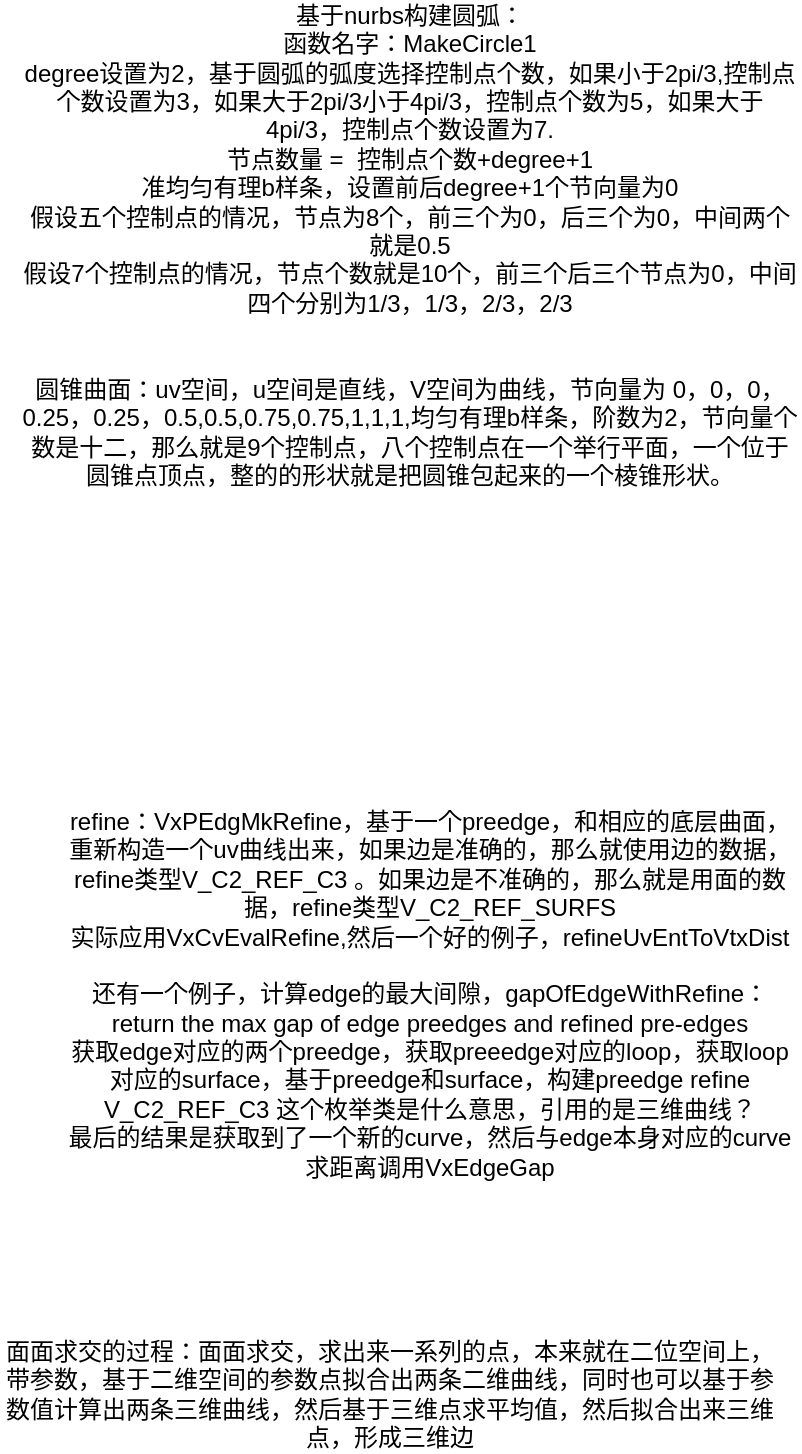 <mxfile version="24.8.4">
  <diagram id="gTmY0eY7MNqRI-HBbe0g" name="第 1 页">
    <mxGraphModel dx="1050" dy="618" grid="1" gridSize="10" guides="1" tooltips="1" connect="1" arrows="1" fold="1" page="1" pageScale="1" pageWidth="827" pageHeight="1169" math="0" shadow="0">
      <root>
        <mxCell id="0" />
        <mxCell id="1" parent="0" />
        <mxCell id="xnrFFT-Z6RItZ-fGzRB7-1" value="基于nurbs构建圆弧：&lt;br&gt;函数名字：MakeCircle1&lt;div&gt;degree设置为2，基于圆弧的弧度选择控制点个数，如果小于2pi/3,控制点个数设置为3，如果大于2pi/3小于4pi/3，控制点个数为5，如果大于4pi/3，控制点个数设置为7.&lt;/div&gt;&lt;div&gt;节点数量 =&amp;nbsp; 控制点个数+degree+1&lt;/div&gt;&lt;div&gt;准均匀有理b样条，设置前后degree+1个节向量为0&lt;/div&gt;&lt;div&gt;假设五个控制点的情况，节点为8个，前三个为0，后三个为0，中间两个就是0.5&lt;/div&gt;&lt;div&gt;假设7个控制点的情况，节点个数就是10个，前三个后三个节点为0，中间四个分别为1/3，1/3，2/3，2/3&lt;/div&gt;&lt;div&gt;&lt;br&gt;&lt;/div&gt;&lt;div&gt;&lt;br&gt;&lt;/div&gt;&lt;div&gt;圆锥曲面：uv空间，u空间是直线，V空间为曲线，节向量为 0，0，0，0.25，0.25，0.5,0.5,0.75,0.75,1,1,1,均匀有理b样条，阶数为2，节向量个数是十二，那么就是9个控制点，八个控制点在一个举行平面，一个位于圆锥点顶点，整的的形状就是把圆锥包起来的一个棱锥形状。&lt;/div&gt;&lt;div&gt;&lt;br&gt;&lt;/div&gt;&lt;div&gt;&lt;br&gt;&lt;/div&gt;" style="text;html=1;align=center;verticalAlign=middle;whiteSpace=wrap;rounded=0;" parent="1" vertex="1">
          <mxGeometry x="380" y="310" width="390" height="230" as="geometry" />
        </mxCell>
        <mxCell id="yjY0G7VqyQPzWEiqZhzZ-3" value="refine：VxPEdgMkRefine，基于一个preedge，和相应的底层曲面，重新构造一个uv曲线出来，如果边是准确的，那么就使用边的数据，refine类型V_C2_REF_C3&amp;nbsp;。如果边是不准确的，那么就是用面的数据，refine类型V_C2_REF_SURFS&lt;div&gt;实际应用VxCvEvalRefine,然后一个好的例子，refineUvEntToVtxDist&lt;/div&gt;&lt;div&gt;&lt;br&gt;&lt;/div&gt;&lt;div&gt;还有一个例子，计算edge的最大间隙，gapOfEdgeWithRefine：return the max gap of edge preedges and refined pre-edges&lt;/div&gt;&lt;div&gt;获取edge对应的两个preedge，获取preeedge对应的loop，获取loop对应的surface，基于preedge和surface，构建preedge refine&lt;/div&gt;&lt;div&gt;V_C2_REF_C3 这个枚举类是什么意思，引用的是三维曲线？&lt;/div&gt;&lt;div&gt;最后的结果是获取到了一个新的curve，然后与edge本身对应的curve求距离调用VxEdgeGap&lt;/div&gt;" style="text;html=1;align=center;verticalAlign=middle;whiteSpace=wrap;rounded=0;" vertex="1" parent="1">
          <mxGeometry x="400" y="660" width="370" height="250" as="geometry" />
        </mxCell>
        <mxCell id="yjY0G7VqyQPzWEiqZhzZ-4" value="面面求交的过程：面面求交，求出来一系列的点，本来就在二位空间上，带参数，基于二维空间的参数点拟合出两条二维曲线，同时也可以基于参数值计算出两条三维曲线，然后基于三维点求平均值，然后拟合出来三维点，形成三维边" style="text;html=1;align=center;verticalAlign=middle;whiteSpace=wrap;rounded=0;" vertex="1" parent="1">
          <mxGeometry x="370" y="970" width="390" height="30" as="geometry" />
        </mxCell>
      </root>
    </mxGraphModel>
  </diagram>
</mxfile>
